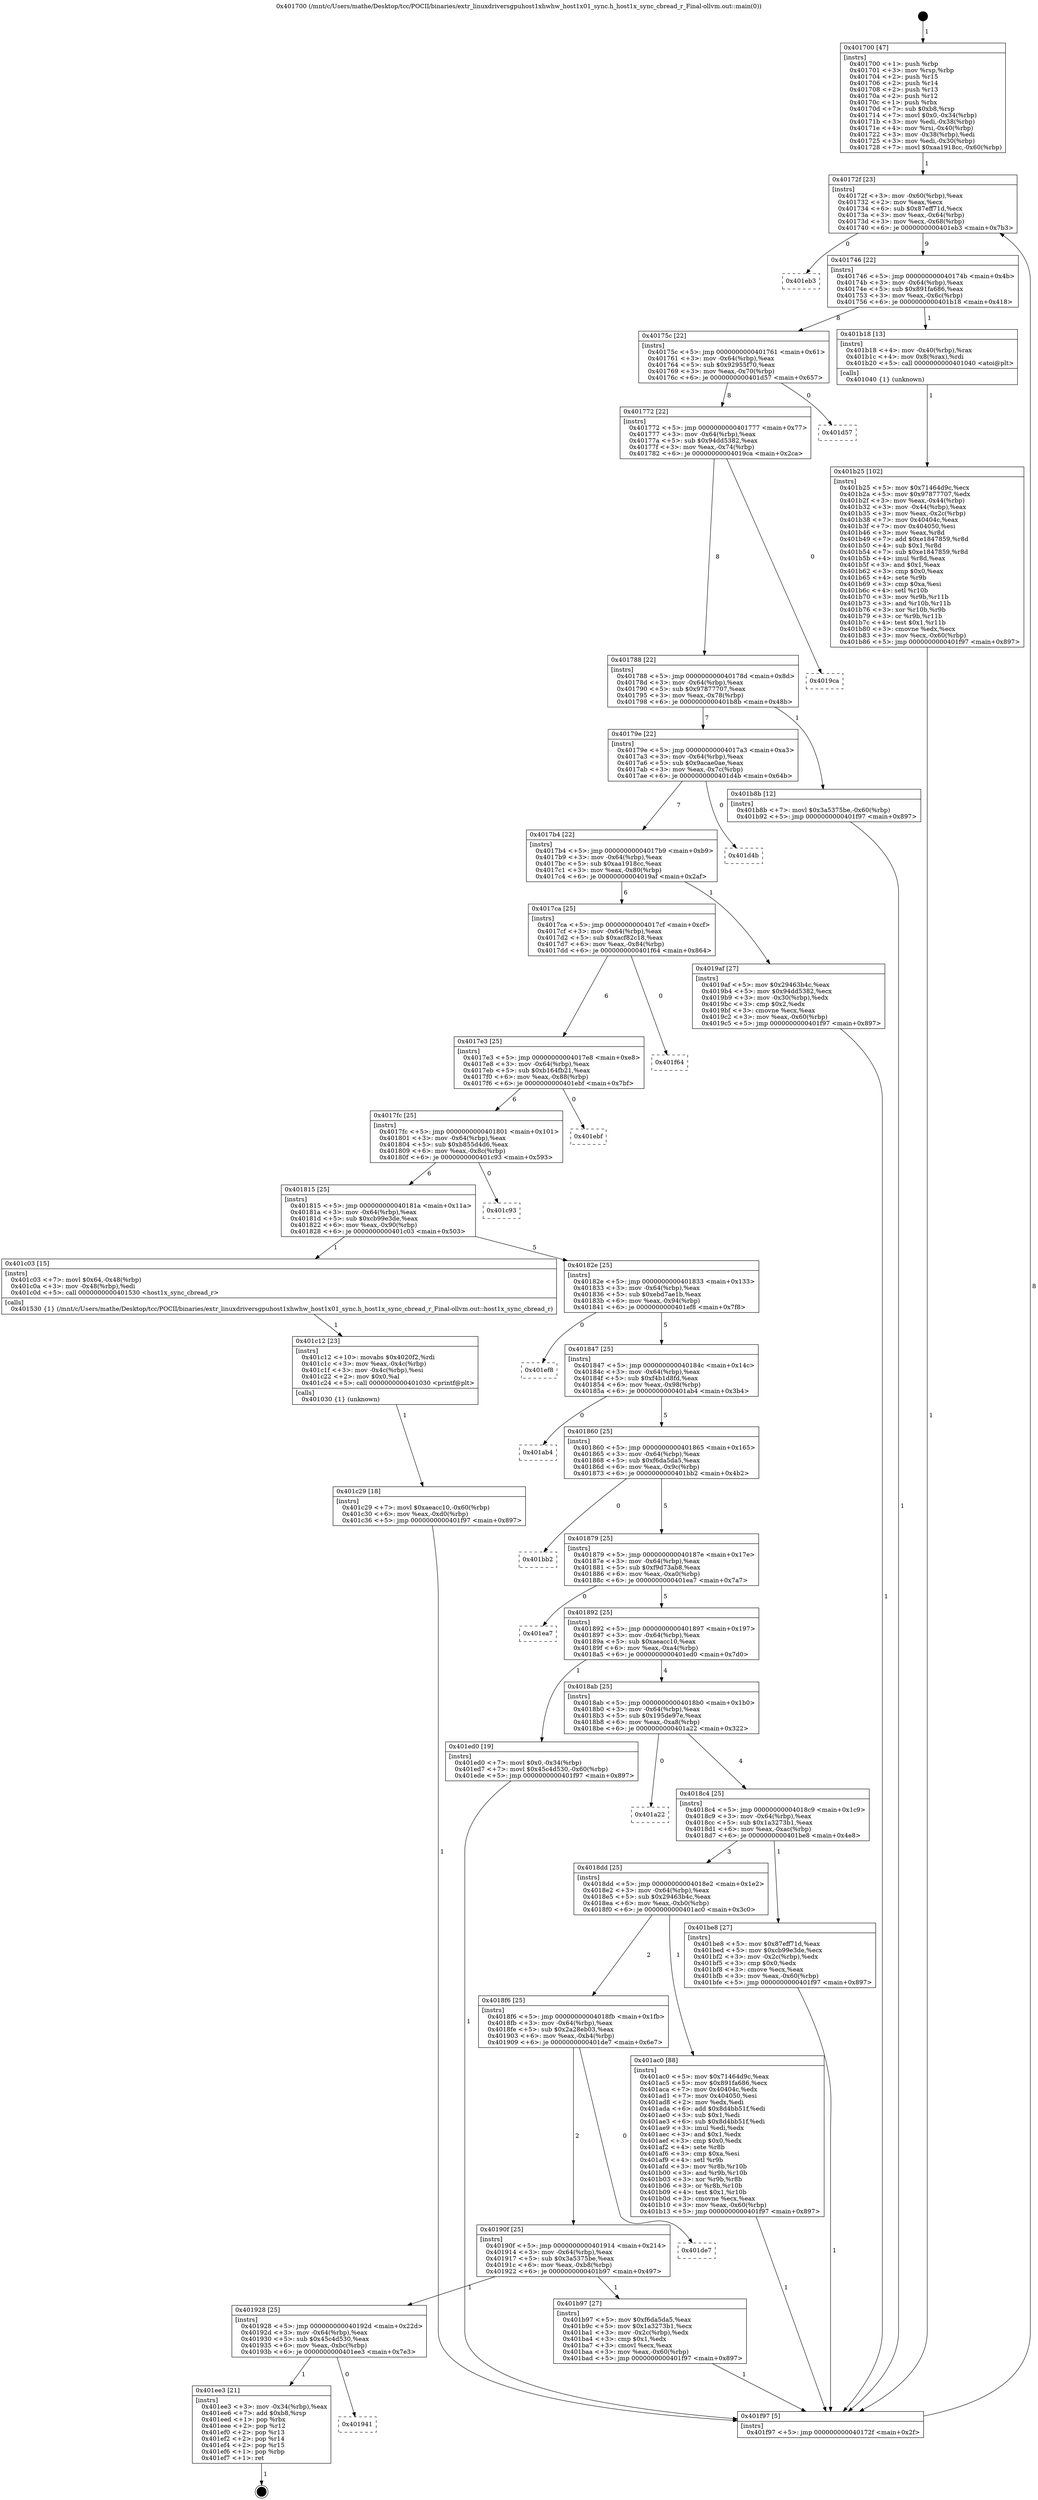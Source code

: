 digraph "0x401700" {
  label = "0x401700 (/mnt/c/Users/mathe/Desktop/tcc/POCII/binaries/extr_linuxdriversgpuhost1xhwhw_host1x01_sync.h_host1x_sync_cbread_r_Final-ollvm.out::main(0))"
  labelloc = "t"
  node[shape=record]

  Entry [label="",width=0.3,height=0.3,shape=circle,fillcolor=black,style=filled]
  "0x40172f" [label="{
     0x40172f [23]\l
     | [instrs]\l
     &nbsp;&nbsp;0x40172f \<+3\>: mov -0x60(%rbp),%eax\l
     &nbsp;&nbsp;0x401732 \<+2\>: mov %eax,%ecx\l
     &nbsp;&nbsp;0x401734 \<+6\>: sub $0x87eff71d,%ecx\l
     &nbsp;&nbsp;0x40173a \<+3\>: mov %eax,-0x64(%rbp)\l
     &nbsp;&nbsp;0x40173d \<+3\>: mov %ecx,-0x68(%rbp)\l
     &nbsp;&nbsp;0x401740 \<+6\>: je 0000000000401eb3 \<main+0x7b3\>\l
  }"]
  "0x401eb3" [label="{
     0x401eb3\l
  }", style=dashed]
  "0x401746" [label="{
     0x401746 [22]\l
     | [instrs]\l
     &nbsp;&nbsp;0x401746 \<+5\>: jmp 000000000040174b \<main+0x4b\>\l
     &nbsp;&nbsp;0x40174b \<+3\>: mov -0x64(%rbp),%eax\l
     &nbsp;&nbsp;0x40174e \<+5\>: sub $0x891fa686,%eax\l
     &nbsp;&nbsp;0x401753 \<+3\>: mov %eax,-0x6c(%rbp)\l
     &nbsp;&nbsp;0x401756 \<+6\>: je 0000000000401b18 \<main+0x418\>\l
  }"]
  Exit [label="",width=0.3,height=0.3,shape=circle,fillcolor=black,style=filled,peripheries=2]
  "0x401b18" [label="{
     0x401b18 [13]\l
     | [instrs]\l
     &nbsp;&nbsp;0x401b18 \<+4\>: mov -0x40(%rbp),%rax\l
     &nbsp;&nbsp;0x401b1c \<+4\>: mov 0x8(%rax),%rdi\l
     &nbsp;&nbsp;0x401b20 \<+5\>: call 0000000000401040 \<atoi@plt\>\l
     | [calls]\l
     &nbsp;&nbsp;0x401040 \{1\} (unknown)\l
  }"]
  "0x40175c" [label="{
     0x40175c [22]\l
     | [instrs]\l
     &nbsp;&nbsp;0x40175c \<+5\>: jmp 0000000000401761 \<main+0x61\>\l
     &nbsp;&nbsp;0x401761 \<+3\>: mov -0x64(%rbp),%eax\l
     &nbsp;&nbsp;0x401764 \<+5\>: sub $0x92955f70,%eax\l
     &nbsp;&nbsp;0x401769 \<+3\>: mov %eax,-0x70(%rbp)\l
     &nbsp;&nbsp;0x40176c \<+6\>: je 0000000000401d57 \<main+0x657\>\l
  }"]
  "0x401941" [label="{
     0x401941\l
  }", style=dashed]
  "0x401d57" [label="{
     0x401d57\l
  }", style=dashed]
  "0x401772" [label="{
     0x401772 [22]\l
     | [instrs]\l
     &nbsp;&nbsp;0x401772 \<+5\>: jmp 0000000000401777 \<main+0x77\>\l
     &nbsp;&nbsp;0x401777 \<+3\>: mov -0x64(%rbp),%eax\l
     &nbsp;&nbsp;0x40177a \<+5\>: sub $0x94dd5382,%eax\l
     &nbsp;&nbsp;0x40177f \<+3\>: mov %eax,-0x74(%rbp)\l
     &nbsp;&nbsp;0x401782 \<+6\>: je 00000000004019ca \<main+0x2ca\>\l
  }"]
  "0x401ee3" [label="{
     0x401ee3 [21]\l
     | [instrs]\l
     &nbsp;&nbsp;0x401ee3 \<+3\>: mov -0x34(%rbp),%eax\l
     &nbsp;&nbsp;0x401ee6 \<+7\>: add $0xb8,%rsp\l
     &nbsp;&nbsp;0x401eed \<+1\>: pop %rbx\l
     &nbsp;&nbsp;0x401eee \<+2\>: pop %r12\l
     &nbsp;&nbsp;0x401ef0 \<+2\>: pop %r13\l
     &nbsp;&nbsp;0x401ef2 \<+2\>: pop %r14\l
     &nbsp;&nbsp;0x401ef4 \<+2\>: pop %r15\l
     &nbsp;&nbsp;0x401ef6 \<+1\>: pop %rbp\l
     &nbsp;&nbsp;0x401ef7 \<+1\>: ret\l
  }"]
  "0x4019ca" [label="{
     0x4019ca\l
  }", style=dashed]
  "0x401788" [label="{
     0x401788 [22]\l
     | [instrs]\l
     &nbsp;&nbsp;0x401788 \<+5\>: jmp 000000000040178d \<main+0x8d\>\l
     &nbsp;&nbsp;0x40178d \<+3\>: mov -0x64(%rbp),%eax\l
     &nbsp;&nbsp;0x401790 \<+5\>: sub $0x97877707,%eax\l
     &nbsp;&nbsp;0x401795 \<+3\>: mov %eax,-0x78(%rbp)\l
     &nbsp;&nbsp;0x401798 \<+6\>: je 0000000000401b8b \<main+0x48b\>\l
  }"]
  "0x401c29" [label="{
     0x401c29 [18]\l
     | [instrs]\l
     &nbsp;&nbsp;0x401c29 \<+7\>: movl $0xaeacc10,-0x60(%rbp)\l
     &nbsp;&nbsp;0x401c30 \<+6\>: mov %eax,-0xd0(%rbp)\l
     &nbsp;&nbsp;0x401c36 \<+5\>: jmp 0000000000401f97 \<main+0x897\>\l
  }"]
  "0x401b8b" [label="{
     0x401b8b [12]\l
     | [instrs]\l
     &nbsp;&nbsp;0x401b8b \<+7\>: movl $0x3a5375be,-0x60(%rbp)\l
     &nbsp;&nbsp;0x401b92 \<+5\>: jmp 0000000000401f97 \<main+0x897\>\l
  }"]
  "0x40179e" [label="{
     0x40179e [22]\l
     | [instrs]\l
     &nbsp;&nbsp;0x40179e \<+5\>: jmp 00000000004017a3 \<main+0xa3\>\l
     &nbsp;&nbsp;0x4017a3 \<+3\>: mov -0x64(%rbp),%eax\l
     &nbsp;&nbsp;0x4017a6 \<+5\>: sub $0x9acae0ae,%eax\l
     &nbsp;&nbsp;0x4017ab \<+3\>: mov %eax,-0x7c(%rbp)\l
     &nbsp;&nbsp;0x4017ae \<+6\>: je 0000000000401d4b \<main+0x64b\>\l
  }"]
  "0x401c12" [label="{
     0x401c12 [23]\l
     | [instrs]\l
     &nbsp;&nbsp;0x401c12 \<+10\>: movabs $0x4020f2,%rdi\l
     &nbsp;&nbsp;0x401c1c \<+3\>: mov %eax,-0x4c(%rbp)\l
     &nbsp;&nbsp;0x401c1f \<+3\>: mov -0x4c(%rbp),%esi\l
     &nbsp;&nbsp;0x401c22 \<+2\>: mov $0x0,%al\l
     &nbsp;&nbsp;0x401c24 \<+5\>: call 0000000000401030 \<printf@plt\>\l
     | [calls]\l
     &nbsp;&nbsp;0x401030 \{1\} (unknown)\l
  }"]
  "0x401d4b" [label="{
     0x401d4b\l
  }", style=dashed]
  "0x4017b4" [label="{
     0x4017b4 [22]\l
     | [instrs]\l
     &nbsp;&nbsp;0x4017b4 \<+5\>: jmp 00000000004017b9 \<main+0xb9\>\l
     &nbsp;&nbsp;0x4017b9 \<+3\>: mov -0x64(%rbp),%eax\l
     &nbsp;&nbsp;0x4017bc \<+5\>: sub $0xaa1918cc,%eax\l
     &nbsp;&nbsp;0x4017c1 \<+3\>: mov %eax,-0x80(%rbp)\l
     &nbsp;&nbsp;0x4017c4 \<+6\>: je 00000000004019af \<main+0x2af\>\l
  }"]
  "0x401928" [label="{
     0x401928 [25]\l
     | [instrs]\l
     &nbsp;&nbsp;0x401928 \<+5\>: jmp 000000000040192d \<main+0x22d\>\l
     &nbsp;&nbsp;0x40192d \<+3\>: mov -0x64(%rbp),%eax\l
     &nbsp;&nbsp;0x401930 \<+5\>: sub $0x45c4d530,%eax\l
     &nbsp;&nbsp;0x401935 \<+6\>: mov %eax,-0xbc(%rbp)\l
     &nbsp;&nbsp;0x40193b \<+6\>: je 0000000000401ee3 \<main+0x7e3\>\l
  }"]
  "0x4019af" [label="{
     0x4019af [27]\l
     | [instrs]\l
     &nbsp;&nbsp;0x4019af \<+5\>: mov $0x29463b4c,%eax\l
     &nbsp;&nbsp;0x4019b4 \<+5\>: mov $0x94dd5382,%ecx\l
     &nbsp;&nbsp;0x4019b9 \<+3\>: mov -0x30(%rbp),%edx\l
     &nbsp;&nbsp;0x4019bc \<+3\>: cmp $0x2,%edx\l
     &nbsp;&nbsp;0x4019bf \<+3\>: cmovne %ecx,%eax\l
     &nbsp;&nbsp;0x4019c2 \<+3\>: mov %eax,-0x60(%rbp)\l
     &nbsp;&nbsp;0x4019c5 \<+5\>: jmp 0000000000401f97 \<main+0x897\>\l
  }"]
  "0x4017ca" [label="{
     0x4017ca [25]\l
     | [instrs]\l
     &nbsp;&nbsp;0x4017ca \<+5\>: jmp 00000000004017cf \<main+0xcf\>\l
     &nbsp;&nbsp;0x4017cf \<+3\>: mov -0x64(%rbp),%eax\l
     &nbsp;&nbsp;0x4017d2 \<+5\>: sub $0xacf82c18,%eax\l
     &nbsp;&nbsp;0x4017d7 \<+6\>: mov %eax,-0x84(%rbp)\l
     &nbsp;&nbsp;0x4017dd \<+6\>: je 0000000000401f64 \<main+0x864\>\l
  }"]
  "0x401f97" [label="{
     0x401f97 [5]\l
     | [instrs]\l
     &nbsp;&nbsp;0x401f97 \<+5\>: jmp 000000000040172f \<main+0x2f\>\l
  }"]
  "0x401700" [label="{
     0x401700 [47]\l
     | [instrs]\l
     &nbsp;&nbsp;0x401700 \<+1\>: push %rbp\l
     &nbsp;&nbsp;0x401701 \<+3\>: mov %rsp,%rbp\l
     &nbsp;&nbsp;0x401704 \<+2\>: push %r15\l
     &nbsp;&nbsp;0x401706 \<+2\>: push %r14\l
     &nbsp;&nbsp;0x401708 \<+2\>: push %r13\l
     &nbsp;&nbsp;0x40170a \<+2\>: push %r12\l
     &nbsp;&nbsp;0x40170c \<+1\>: push %rbx\l
     &nbsp;&nbsp;0x40170d \<+7\>: sub $0xb8,%rsp\l
     &nbsp;&nbsp;0x401714 \<+7\>: movl $0x0,-0x34(%rbp)\l
     &nbsp;&nbsp;0x40171b \<+3\>: mov %edi,-0x38(%rbp)\l
     &nbsp;&nbsp;0x40171e \<+4\>: mov %rsi,-0x40(%rbp)\l
     &nbsp;&nbsp;0x401722 \<+3\>: mov -0x38(%rbp),%edi\l
     &nbsp;&nbsp;0x401725 \<+3\>: mov %edi,-0x30(%rbp)\l
     &nbsp;&nbsp;0x401728 \<+7\>: movl $0xaa1918cc,-0x60(%rbp)\l
  }"]
  "0x401b97" [label="{
     0x401b97 [27]\l
     | [instrs]\l
     &nbsp;&nbsp;0x401b97 \<+5\>: mov $0xf6da5da5,%eax\l
     &nbsp;&nbsp;0x401b9c \<+5\>: mov $0x1a3273b1,%ecx\l
     &nbsp;&nbsp;0x401ba1 \<+3\>: mov -0x2c(%rbp),%edx\l
     &nbsp;&nbsp;0x401ba4 \<+3\>: cmp $0x1,%edx\l
     &nbsp;&nbsp;0x401ba7 \<+3\>: cmovl %ecx,%eax\l
     &nbsp;&nbsp;0x401baa \<+3\>: mov %eax,-0x60(%rbp)\l
     &nbsp;&nbsp;0x401bad \<+5\>: jmp 0000000000401f97 \<main+0x897\>\l
  }"]
  "0x401f64" [label="{
     0x401f64\l
  }", style=dashed]
  "0x4017e3" [label="{
     0x4017e3 [25]\l
     | [instrs]\l
     &nbsp;&nbsp;0x4017e3 \<+5\>: jmp 00000000004017e8 \<main+0xe8\>\l
     &nbsp;&nbsp;0x4017e8 \<+3\>: mov -0x64(%rbp),%eax\l
     &nbsp;&nbsp;0x4017eb \<+5\>: sub $0xb164fb21,%eax\l
     &nbsp;&nbsp;0x4017f0 \<+6\>: mov %eax,-0x88(%rbp)\l
     &nbsp;&nbsp;0x4017f6 \<+6\>: je 0000000000401ebf \<main+0x7bf\>\l
  }"]
  "0x40190f" [label="{
     0x40190f [25]\l
     | [instrs]\l
     &nbsp;&nbsp;0x40190f \<+5\>: jmp 0000000000401914 \<main+0x214\>\l
     &nbsp;&nbsp;0x401914 \<+3\>: mov -0x64(%rbp),%eax\l
     &nbsp;&nbsp;0x401917 \<+5\>: sub $0x3a5375be,%eax\l
     &nbsp;&nbsp;0x40191c \<+6\>: mov %eax,-0xb8(%rbp)\l
     &nbsp;&nbsp;0x401922 \<+6\>: je 0000000000401b97 \<main+0x497\>\l
  }"]
  "0x401ebf" [label="{
     0x401ebf\l
  }", style=dashed]
  "0x4017fc" [label="{
     0x4017fc [25]\l
     | [instrs]\l
     &nbsp;&nbsp;0x4017fc \<+5\>: jmp 0000000000401801 \<main+0x101\>\l
     &nbsp;&nbsp;0x401801 \<+3\>: mov -0x64(%rbp),%eax\l
     &nbsp;&nbsp;0x401804 \<+5\>: sub $0xb855d4d6,%eax\l
     &nbsp;&nbsp;0x401809 \<+6\>: mov %eax,-0x8c(%rbp)\l
     &nbsp;&nbsp;0x40180f \<+6\>: je 0000000000401c93 \<main+0x593\>\l
  }"]
  "0x401de7" [label="{
     0x401de7\l
  }", style=dashed]
  "0x401c93" [label="{
     0x401c93\l
  }", style=dashed]
  "0x401815" [label="{
     0x401815 [25]\l
     | [instrs]\l
     &nbsp;&nbsp;0x401815 \<+5\>: jmp 000000000040181a \<main+0x11a\>\l
     &nbsp;&nbsp;0x40181a \<+3\>: mov -0x64(%rbp),%eax\l
     &nbsp;&nbsp;0x40181d \<+5\>: sub $0xcb99e3de,%eax\l
     &nbsp;&nbsp;0x401822 \<+6\>: mov %eax,-0x90(%rbp)\l
     &nbsp;&nbsp;0x401828 \<+6\>: je 0000000000401c03 \<main+0x503\>\l
  }"]
  "0x401b25" [label="{
     0x401b25 [102]\l
     | [instrs]\l
     &nbsp;&nbsp;0x401b25 \<+5\>: mov $0x71464d9c,%ecx\l
     &nbsp;&nbsp;0x401b2a \<+5\>: mov $0x97877707,%edx\l
     &nbsp;&nbsp;0x401b2f \<+3\>: mov %eax,-0x44(%rbp)\l
     &nbsp;&nbsp;0x401b32 \<+3\>: mov -0x44(%rbp),%eax\l
     &nbsp;&nbsp;0x401b35 \<+3\>: mov %eax,-0x2c(%rbp)\l
     &nbsp;&nbsp;0x401b38 \<+7\>: mov 0x40404c,%eax\l
     &nbsp;&nbsp;0x401b3f \<+7\>: mov 0x404050,%esi\l
     &nbsp;&nbsp;0x401b46 \<+3\>: mov %eax,%r8d\l
     &nbsp;&nbsp;0x401b49 \<+7\>: add $0xe1847859,%r8d\l
     &nbsp;&nbsp;0x401b50 \<+4\>: sub $0x1,%r8d\l
     &nbsp;&nbsp;0x401b54 \<+7\>: sub $0xe1847859,%r8d\l
     &nbsp;&nbsp;0x401b5b \<+4\>: imul %r8d,%eax\l
     &nbsp;&nbsp;0x401b5f \<+3\>: and $0x1,%eax\l
     &nbsp;&nbsp;0x401b62 \<+3\>: cmp $0x0,%eax\l
     &nbsp;&nbsp;0x401b65 \<+4\>: sete %r9b\l
     &nbsp;&nbsp;0x401b69 \<+3\>: cmp $0xa,%esi\l
     &nbsp;&nbsp;0x401b6c \<+4\>: setl %r10b\l
     &nbsp;&nbsp;0x401b70 \<+3\>: mov %r9b,%r11b\l
     &nbsp;&nbsp;0x401b73 \<+3\>: and %r10b,%r11b\l
     &nbsp;&nbsp;0x401b76 \<+3\>: xor %r10b,%r9b\l
     &nbsp;&nbsp;0x401b79 \<+3\>: or %r9b,%r11b\l
     &nbsp;&nbsp;0x401b7c \<+4\>: test $0x1,%r11b\l
     &nbsp;&nbsp;0x401b80 \<+3\>: cmovne %edx,%ecx\l
     &nbsp;&nbsp;0x401b83 \<+3\>: mov %ecx,-0x60(%rbp)\l
     &nbsp;&nbsp;0x401b86 \<+5\>: jmp 0000000000401f97 \<main+0x897\>\l
  }"]
  "0x401c03" [label="{
     0x401c03 [15]\l
     | [instrs]\l
     &nbsp;&nbsp;0x401c03 \<+7\>: movl $0x64,-0x48(%rbp)\l
     &nbsp;&nbsp;0x401c0a \<+3\>: mov -0x48(%rbp),%edi\l
     &nbsp;&nbsp;0x401c0d \<+5\>: call 0000000000401530 \<host1x_sync_cbread_r\>\l
     | [calls]\l
     &nbsp;&nbsp;0x401530 \{1\} (/mnt/c/Users/mathe/Desktop/tcc/POCII/binaries/extr_linuxdriversgpuhost1xhwhw_host1x01_sync.h_host1x_sync_cbread_r_Final-ollvm.out::host1x_sync_cbread_r)\l
  }"]
  "0x40182e" [label="{
     0x40182e [25]\l
     | [instrs]\l
     &nbsp;&nbsp;0x40182e \<+5\>: jmp 0000000000401833 \<main+0x133\>\l
     &nbsp;&nbsp;0x401833 \<+3\>: mov -0x64(%rbp),%eax\l
     &nbsp;&nbsp;0x401836 \<+5\>: sub $0xebd7ae1b,%eax\l
     &nbsp;&nbsp;0x40183b \<+6\>: mov %eax,-0x94(%rbp)\l
     &nbsp;&nbsp;0x401841 \<+6\>: je 0000000000401ef8 \<main+0x7f8\>\l
  }"]
  "0x4018f6" [label="{
     0x4018f6 [25]\l
     | [instrs]\l
     &nbsp;&nbsp;0x4018f6 \<+5\>: jmp 00000000004018fb \<main+0x1fb\>\l
     &nbsp;&nbsp;0x4018fb \<+3\>: mov -0x64(%rbp),%eax\l
     &nbsp;&nbsp;0x4018fe \<+5\>: sub $0x2a28eb03,%eax\l
     &nbsp;&nbsp;0x401903 \<+6\>: mov %eax,-0xb4(%rbp)\l
     &nbsp;&nbsp;0x401909 \<+6\>: je 0000000000401de7 \<main+0x6e7\>\l
  }"]
  "0x401ef8" [label="{
     0x401ef8\l
  }", style=dashed]
  "0x401847" [label="{
     0x401847 [25]\l
     | [instrs]\l
     &nbsp;&nbsp;0x401847 \<+5\>: jmp 000000000040184c \<main+0x14c\>\l
     &nbsp;&nbsp;0x40184c \<+3\>: mov -0x64(%rbp),%eax\l
     &nbsp;&nbsp;0x40184f \<+5\>: sub $0xf4b1d8fd,%eax\l
     &nbsp;&nbsp;0x401854 \<+6\>: mov %eax,-0x98(%rbp)\l
     &nbsp;&nbsp;0x40185a \<+6\>: je 0000000000401ab4 \<main+0x3b4\>\l
  }"]
  "0x401ac0" [label="{
     0x401ac0 [88]\l
     | [instrs]\l
     &nbsp;&nbsp;0x401ac0 \<+5\>: mov $0x71464d9c,%eax\l
     &nbsp;&nbsp;0x401ac5 \<+5\>: mov $0x891fa686,%ecx\l
     &nbsp;&nbsp;0x401aca \<+7\>: mov 0x40404c,%edx\l
     &nbsp;&nbsp;0x401ad1 \<+7\>: mov 0x404050,%esi\l
     &nbsp;&nbsp;0x401ad8 \<+2\>: mov %edx,%edi\l
     &nbsp;&nbsp;0x401ada \<+6\>: add $0x8d4bb51f,%edi\l
     &nbsp;&nbsp;0x401ae0 \<+3\>: sub $0x1,%edi\l
     &nbsp;&nbsp;0x401ae3 \<+6\>: sub $0x8d4bb51f,%edi\l
     &nbsp;&nbsp;0x401ae9 \<+3\>: imul %edi,%edx\l
     &nbsp;&nbsp;0x401aec \<+3\>: and $0x1,%edx\l
     &nbsp;&nbsp;0x401aef \<+3\>: cmp $0x0,%edx\l
     &nbsp;&nbsp;0x401af2 \<+4\>: sete %r8b\l
     &nbsp;&nbsp;0x401af6 \<+3\>: cmp $0xa,%esi\l
     &nbsp;&nbsp;0x401af9 \<+4\>: setl %r9b\l
     &nbsp;&nbsp;0x401afd \<+3\>: mov %r8b,%r10b\l
     &nbsp;&nbsp;0x401b00 \<+3\>: and %r9b,%r10b\l
     &nbsp;&nbsp;0x401b03 \<+3\>: xor %r9b,%r8b\l
     &nbsp;&nbsp;0x401b06 \<+3\>: or %r8b,%r10b\l
     &nbsp;&nbsp;0x401b09 \<+4\>: test $0x1,%r10b\l
     &nbsp;&nbsp;0x401b0d \<+3\>: cmovne %ecx,%eax\l
     &nbsp;&nbsp;0x401b10 \<+3\>: mov %eax,-0x60(%rbp)\l
     &nbsp;&nbsp;0x401b13 \<+5\>: jmp 0000000000401f97 \<main+0x897\>\l
  }"]
  "0x401ab4" [label="{
     0x401ab4\l
  }", style=dashed]
  "0x401860" [label="{
     0x401860 [25]\l
     | [instrs]\l
     &nbsp;&nbsp;0x401860 \<+5\>: jmp 0000000000401865 \<main+0x165\>\l
     &nbsp;&nbsp;0x401865 \<+3\>: mov -0x64(%rbp),%eax\l
     &nbsp;&nbsp;0x401868 \<+5\>: sub $0xf6da5da5,%eax\l
     &nbsp;&nbsp;0x40186d \<+6\>: mov %eax,-0x9c(%rbp)\l
     &nbsp;&nbsp;0x401873 \<+6\>: je 0000000000401bb2 \<main+0x4b2\>\l
  }"]
  "0x4018dd" [label="{
     0x4018dd [25]\l
     | [instrs]\l
     &nbsp;&nbsp;0x4018dd \<+5\>: jmp 00000000004018e2 \<main+0x1e2\>\l
     &nbsp;&nbsp;0x4018e2 \<+3\>: mov -0x64(%rbp),%eax\l
     &nbsp;&nbsp;0x4018e5 \<+5\>: sub $0x29463b4c,%eax\l
     &nbsp;&nbsp;0x4018ea \<+6\>: mov %eax,-0xb0(%rbp)\l
     &nbsp;&nbsp;0x4018f0 \<+6\>: je 0000000000401ac0 \<main+0x3c0\>\l
  }"]
  "0x401bb2" [label="{
     0x401bb2\l
  }", style=dashed]
  "0x401879" [label="{
     0x401879 [25]\l
     | [instrs]\l
     &nbsp;&nbsp;0x401879 \<+5\>: jmp 000000000040187e \<main+0x17e\>\l
     &nbsp;&nbsp;0x40187e \<+3\>: mov -0x64(%rbp),%eax\l
     &nbsp;&nbsp;0x401881 \<+5\>: sub $0xf9d73ab8,%eax\l
     &nbsp;&nbsp;0x401886 \<+6\>: mov %eax,-0xa0(%rbp)\l
     &nbsp;&nbsp;0x40188c \<+6\>: je 0000000000401ea7 \<main+0x7a7\>\l
  }"]
  "0x401be8" [label="{
     0x401be8 [27]\l
     | [instrs]\l
     &nbsp;&nbsp;0x401be8 \<+5\>: mov $0x87eff71d,%eax\l
     &nbsp;&nbsp;0x401bed \<+5\>: mov $0xcb99e3de,%ecx\l
     &nbsp;&nbsp;0x401bf2 \<+3\>: mov -0x2c(%rbp),%edx\l
     &nbsp;&nbsp;0x401bf5 \<+3\>: cmp $0x0,%edx\l
     &nbsp;&nbsp;0x401bf8 \<+3\>: cmove %ecx,%eax\l
     &nbsp;&nbsp;0x401bfb \<+3\>: mov %eax,-0x60(%rbp)\l
     &nbsp;&nbsp;0x401bfe \<+5\>: jmp 0000000000401f97 \<main+0x897\>\l
  }"]
  "0x401ea7" [label="{
     0x401ea7\l
  }", style=dashed]
  "0x401892" [label="{
     0x401892 [25]\l
     | [instrs]\l
     &nbsp;&nbsp;0x401892 \<+5\>: jmp 0000000000401897 \<main+0x197\>\l
     &nbsp;&nbsp;0x401897 \<+3\>: mov -0x64(%rbp),%eax\l
     &nbsp;&nbsp;0x40189a \<+5\>: sub $0xaeacc10,%eax\l
     &nbsp;&nbsp;0x40189f \<+6\>: mov %eax,-0xa4(%rbp)\l
     &nbsp;&nbsp;0x4018a5 \<+6\>: je 0000000000401ed0 \<main+0x7d0\>\l
  }"]
  "0x4018c4" [label="{
     0x4018c4 [25]\l
     | [instrs]\l
     &nbsp;&nbsp;0x4018c4 \<+5\>: jmp 00000000004018c9 \<main+0x1c9\>\l
     &nbsp;&nbsp;0x4018c9 \<+3\>: mov -0x64(%rbp),%eax\l
     &nbsp;&nbsp;0x4018cc \<+5\>: sub $0x1a3273b1,%eax\l
     &nbsp;&nbsp;0x4018d1 \<+6\>: mov %eax,-0xac(%rbp)\l
     &nbsp;&nbsp;0x4018d7 \<+6\>: je 0000000000401be8 \<main+0x4e8\>\l
  }"]
  "0x401ed0" [label="{
     0x401ed0 [19]\l
     | [instrs]\l
     &nbsp;&nbsp;0x401ed0 \<+7\>: movl $0x0,-0x34(%rbp)\l
     &nbsp;&nbsp;0x401ed7 \<+7\>: movl $0x45c4d530,-0x60(%rbp)\l
     &nbsp;&nbsp;0x401ede \<+5\>: jmp 0000000000401f97 \<main+0x897\>\l
  }"]
  "0x4018ab" [label="{
     0x4018ab [25]\l
     | [instrs]\l
     &nbsp;&nbsp;0x4018ab \<+5\>: jmp 00000000004018b0 \<main+0x1b0\>\l
     &nbsp;&nbsp;0x4018b0 \<+3\>: mov -0x64(%rbp),%eax\l
     &nbsp;&nbsp;0x4018b3 \<+5\>: sub $0x195de97e,%eax\l
     &nbsp;&nbsp;0x4018b8 \<+6\>: mov %eax,-0xa8(%rbp)\l
     &nbsp;&nbsp;0x4018be \<+6\>: je 0000000000401a22 \<main+0x322\>\l
  }"]
  "0x401a22" [label="{
     0x401a22\l
  }", style=dashed]
  Entry -> "0x401700" [label=" 1"]
  "0x40172f" -> "0x401eb3" [label=" 0"]
  "0x40172f" -> "0x401746" [label=" 9"]
  "0x401ee3" -> Exit [label=" 1"]
  "0x401746" -> "0x401b18" [label=" 1"]
  "0x401746" -> "0x40175c" [label=" 8"]
  "0x401928" -> "0x401941" [label=" 0"]
  "0x40175c" -> "0x401d57" [label=" 0"]
  "0x40175c" -> "0x401772" [label=" 8"]
  "0x401928" -> "0x401ee3" [label=" 1"]
  "0x401772" -> "0x4019ca" [label=" 0"]
  "0x401772" -> "0x401788" [label=" 8"]
  "0x401ed0" -> "0x401f97" [label=" 1"]
  "0x401788" -> "0x401b8b" [label=" 1"]
  "0x401788" -> "0x40179e" [label=" 7"]
  "0x401c29" -> "0x401f97" [label=" 1"]
  "0x40179e" -> "0x401d4b" [label=" 0"]
  "0x40179e" -> "0x4017b4" [label=" 7"]
  "0x401c12" -> "0x401c29" [label=" 1"]
  "0x4017b4" -> "0x4019af" [label=" 1"]
  "0x4017b4" -> "0x4017ca" [label=" 6"]
  "0x4019af" -> "0x401f97" [label=" 1"]
  "0x401700" -> "0x40172f" [label=" 1"]
  "0x401f97" -> "0x40172f" [label=" 8"]
  "0x401c03" -> "0x401c12" [label=" 1"]
  "0x4017ca" -> "0x401f64" [label=" 0"]
  "0x4017ca" -> "0x4017e3" [label=" 6"]
  "0x401be8" -> "0x401f97" [label=" 1"]
  "0x4017e3" -> "0x401ebf" [label=" 0"]
  "0x4017e3" -> "0x4017fc" [label=" 6"]
  "0x40190f" -> "0x401928" [label=" 1"]
  "0x4017fc" -> "0x401c93" [label=" 0"]
  "0x4017fc" -> "0x401815" [label=" 6"]
  "0x40190f" -> "0x401b97" [label=" 1"]
  "0x401815" -> "0x401c03" [label=" 1"]
  "0x401815" -> "0x40182e" [label=" 5"]
  "0x4018f6" -> "0x40190f" [label=" 2"]
  "0x40182e" -> "0x401ef8" [label=" 0"]
  "0x40182e" -> "0x401847" [label=" 5"]
  "0x4018f6" -> "0x401de7" [label=" 0"]
  "0x401847" -> "0x401ab4" [label=" 0"]
  "0x401847" -> "0x401860" [label=" 5"]
  "0x401b97" -> "0x401f97" [label=" 1"]
  "0x401860" -> "0x401bb2" [label=" 0"]
  "0x401860" -> "0x401879" [label=" 5"]
  "0x401b25" -> "0x401f97" [label=" 1"]
  "0x401879" -> "0x401ea7" [label=" 0"]
  "0x401879" -> "0x401892" [label=" 5"]
  "0x401b18" -> "0x401b25" [label=" 1"]
  "0x401892" -> "0x401ed0" [label=" 1"]
  "0x401892" -> "0x4018ab" [label=" 4"]
  "0x4018dd" -> "0x4018f6" [label=" 2"]
  "0x4018ab" -> "0x401a22" [label=" 0"]
  "0x4018ab" -> "0x4018c4" [label=" 4"]
  "0x401ac0" -> "0x401f97" [label=" 1"]
  "0x4018c4" -> "0x401be8" [label=" 1"]
  "0x4018c4" -> "0x4018dd" [label=" 3"]
  "0x401b8b" -> "0x401f97" [label=" 1"]
  "0x4018dd" -> "0x401ac0" [label=" 1"]
}
